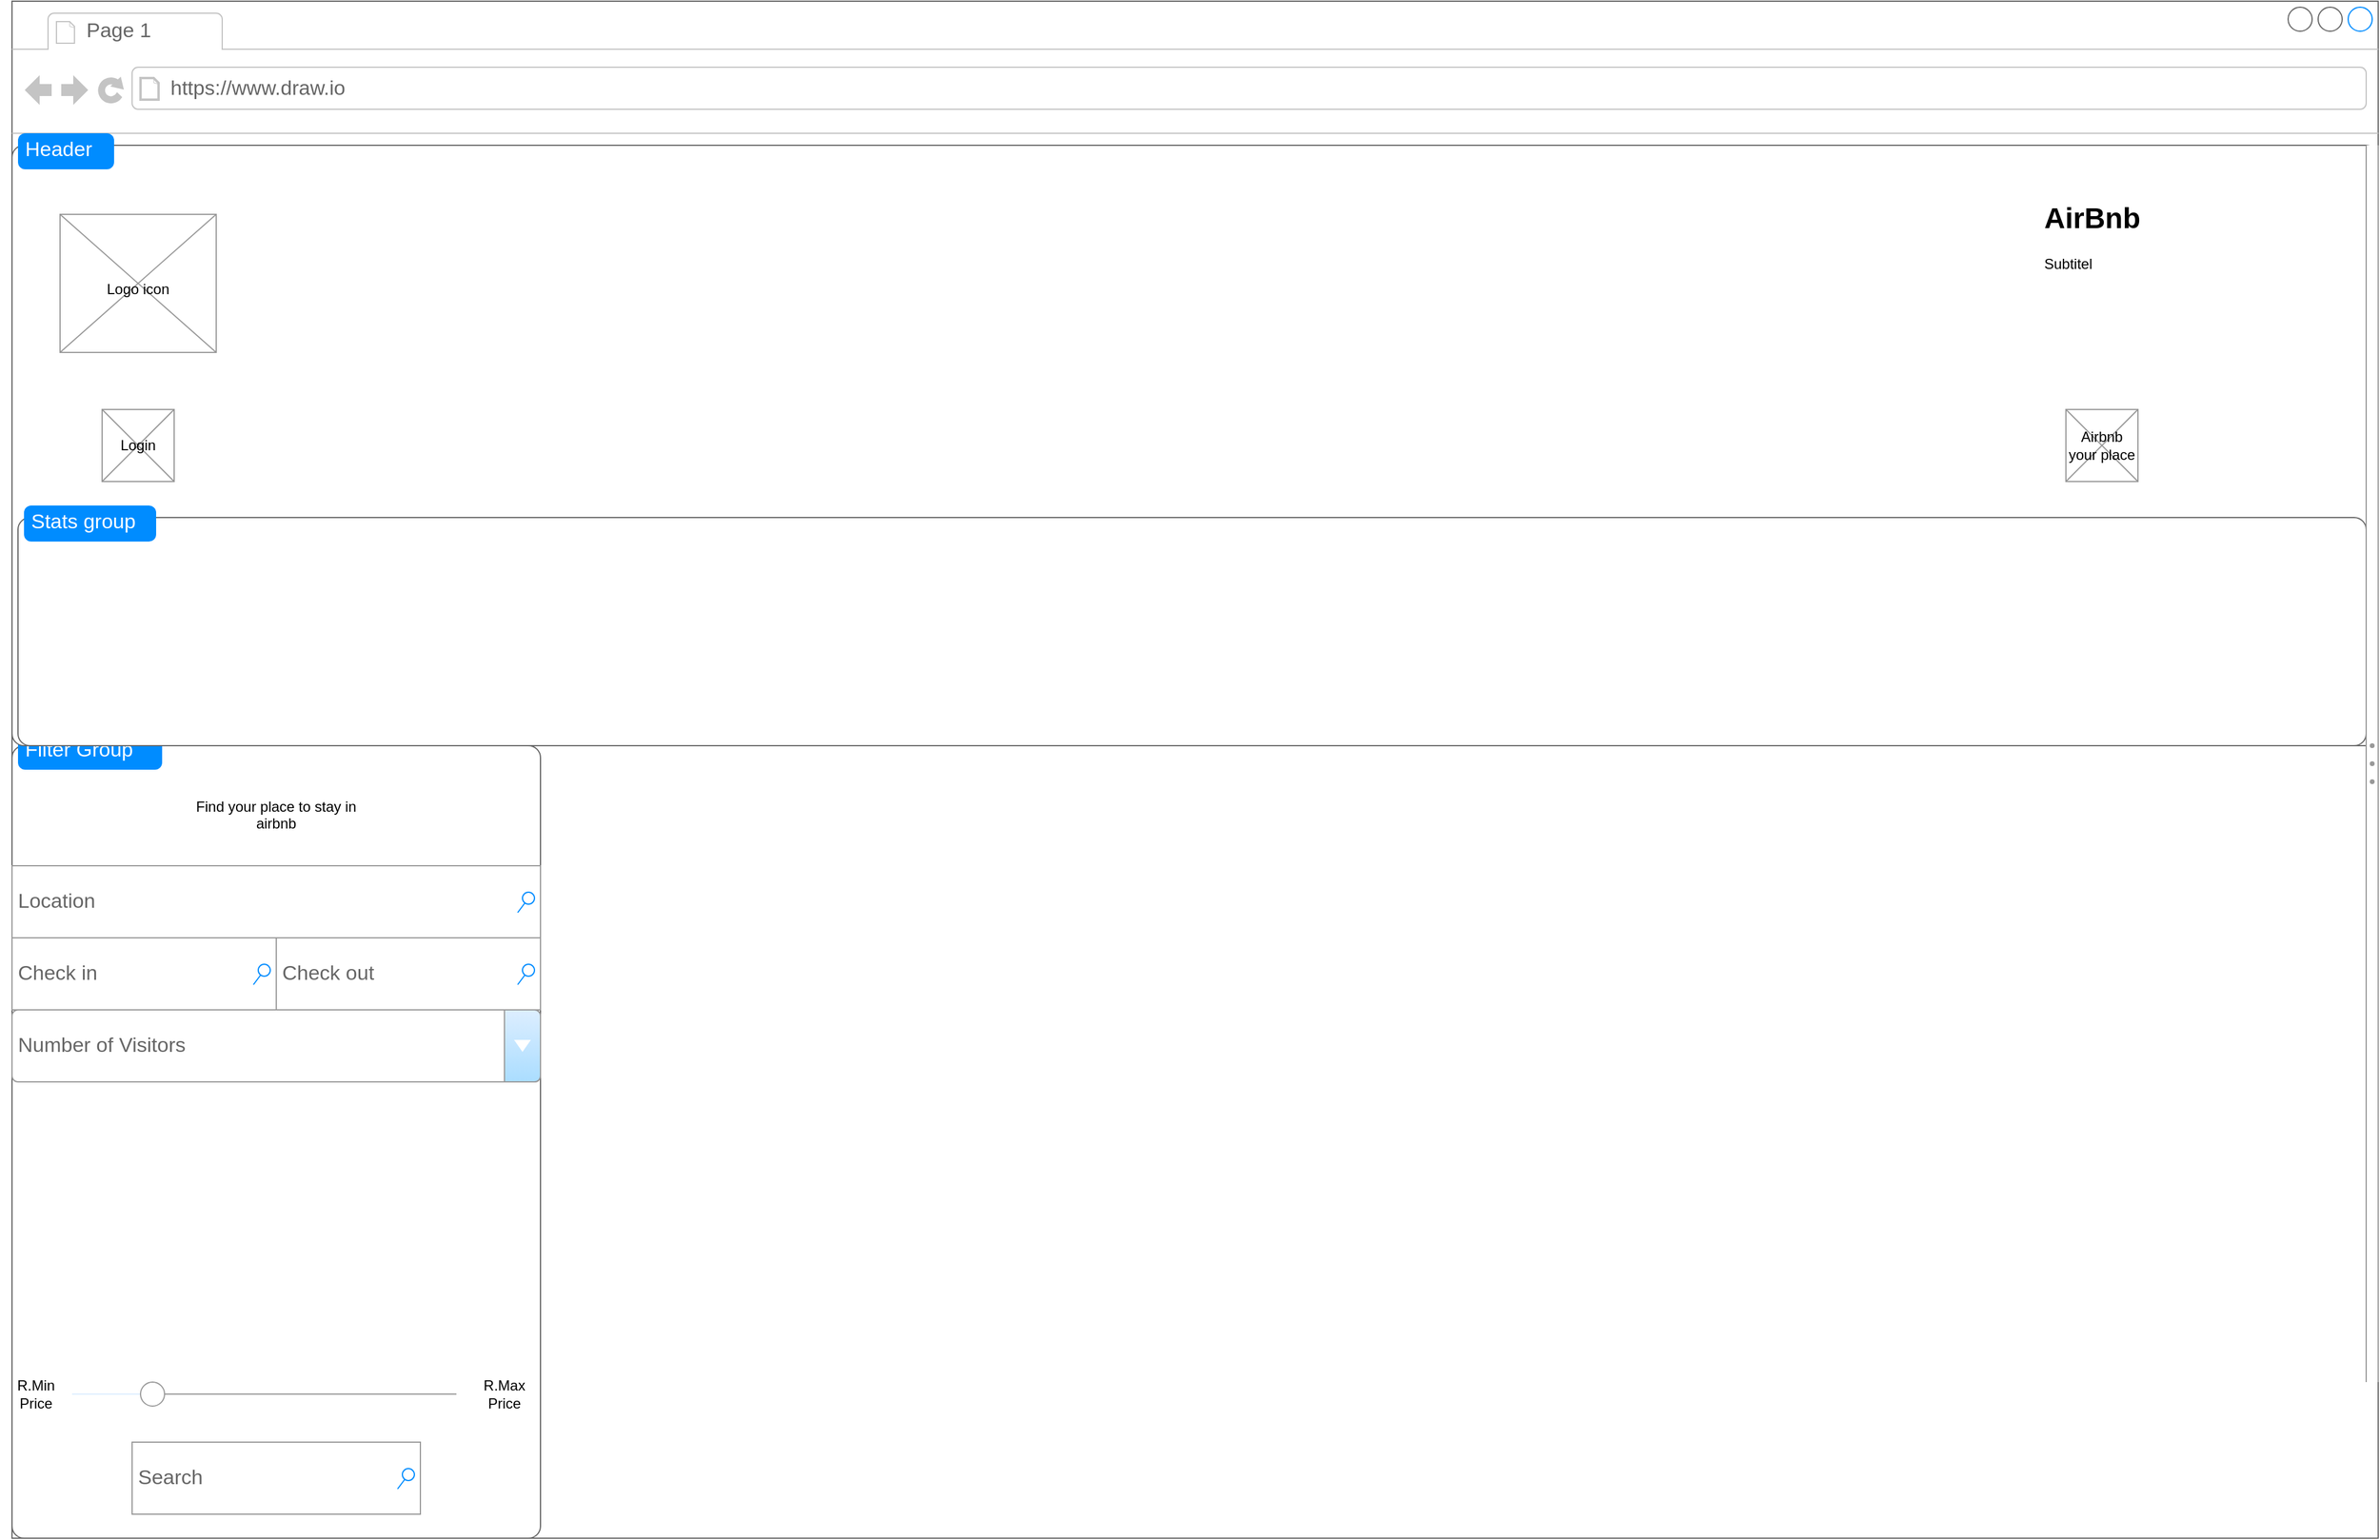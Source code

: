 <mxfile version="28.0.9">
  <diagram name="Page-1" id="XL3Z6UeDdF42PgGiUAsY">
    <mxGraphModel dx="1711" dy="1687" grid="1" gridSize="10" guides="1" tooltips="1" connect="1" arrows="1" fold="1" page="1" pageScale="1" pageWidth="850" pageHeight="1100" math="0" shadow="0">
      <root>
        <mxCell id="0" />
        <mxCell id="1" parent="0" />
        <mxCell id="hxF-pu7DJPC36JIZi9GR-1" value="" style="strokeWidth=1;shadow=0;dashed=0;align=center;html=1;shape=mxgraph.mockup.containers.browserWindow;rSize=0;strokeColor=#666666;strokeColor2=#008cff;strokeColor3=#c4c4c4;mainText=,;recursiveResize=0;" parent="1" vertex="1">
          <mxGeometry x="-810" y="-200" width="1970" height="1280" as="geometry" />
        </mxCell>
        <mxCell id="hxF-pu7DJPC36JIZi9GR-2" value="Page 1" style="strokeWidth=1;shadow=0;dashed=0;align=center;html=1;shape=mxgraph.mockup.containers.anchor;fontSize=17;fontColor=#666666;align=left;whiteSpace=wrap;" parent="hxF-pu7DJPC36JIZi9GR-1" vertex="1">
          <mxGeometry x="60" y="12" width="110" height="26" as="geometry" />
        </mxCell>
        <mxCell id="hxF-pu7DJPC36JIZi9GR-3" value="https://www.draw.io" style="strokeWidth=1;shadow=0;dashed=0;align=center;html=1;shape=mxgraph.mockup.containers.anchor;rSize=0;fontSize=17;fontColor=#666666;align=left;" parent="hxF-pu7DJPC36JIZi9GR-1" vertex="1">
          <mxGeometry x="130" y="60" width="250" height="26" as="geometry" />
        </mxCell>
        <mxCell id="hxF-pu7DJPC36JIZi9GR-18" value="" style="shape=mxgraph.mockup.containers.marginRect;rectMarginTop=10;strokeColor=#666666;strokeWidth=1;dashed=0;rounded=1;arcSize=5;recursiveResize=0;html=1;whiteSpace=wrap;" parent="hxF-pu7DJPC36JIZi9GR-1" vertex="1">
          <mxGeometry y="610" width="440" height="670" as="geometry" />
        </mxCell>
        <mxCell id="hxF-pu7DJPC36JIZi9GR-19" value="Filter Group" style="shape=rect;strokeColor=none;fillColor=#008cff;strokeWidth=1;dashed=0;rounded=1;arcSize=20;fontColor=#ffffff;fontSize=17;spacing=2;spacingTop=-2;align=left;autosize=1;spacingLeft=4;resizeWidth=0;resizeHeight=0;perimeter=none;html=1;whiteSpace=wrap;" parent="hxF-pu7DJPC36JIZi9GR-18" vertex="1">
          <mxGeometry x="5" width="120" height="30" as="geometry" />
        </mxCell>
        <mxCell id="hxF-pu7DJPC36JIZi9GR-20" value="Find your place to stay in airbnb&lt;div&gt;&lt;br&gt;&lt;/div&gt;" style="text;html=1;align=center;verticalAlign=middle;whiteSpace=wrap;rounded=0;" parent="hxF-pu7DJPC36JIZi9GR-18" vertex="1">
          <mxGeometry x="145" y="50" width="150" height="50" as="geometry" />
        </mxCell>
        <mxCell id="hxF-pu7DJPC36JIZi9GR-21" value="Location" style="strokeWidth=1;shadow=0;dashed=0;align=center;html=1;shape=mxgraph.mockup.forms.searchBox;strokeColor=#999999;mainText=;strokeColor2=#008cff;fontColor=#666666;fontSize=17;align=left;spacingLeft=3;whiteSpace=wrap;" parent="hxF-pu7DJPC36JIZi9GR-18" vertex="1">
          <mxGeometry y="110" width="440" height="60" as="geometry" />
        </mxCell>
        <mxCell id="hxF-pu7DJPC36JIZi9GR-22" value="Check in" style="strokeWidth=1;shadow=0;dashed=0;align=center;html=1;shape=mxgraph.mockup.forms.searchBox;strokeColor=#999999;mainText=;strokeColor2=#008cff;fontColor=#666666;fontSize=17;align=left;spacingLeft=3;whiteSpace=wrap;" parent="hxF-pu7DJPC36JIZi9GR-18" vertex="1">
          <mxGeometry y="170" width="220" height="60" as="geometry" />
        </mxCell>
        <mxCell id="hxF-pu7DJPC36JIZi9GR-23" value="Check out" style="strokeWidth=1;shadow=0;dashed=0;align=center;html=1;shape=mxgraph.mockup.forms.searchBox;strokeColor=#999999;mainText=;strokeColor2=#008cff;fontColor=#666666;fontSize=17;align=left;spacingLeft=3;whiteSpace=wrap;" parent="hxF-pu7DJPC36JIZi9GR-18" vertex="1">
          <mxGeometry x="220" y="170" width="220" height="60" as="geometry" />
        </mxCell>
        <mxCell id="8_g2g6Le61ttHoUlPBh9-7" value="" style="verticalLabelPosition=bottom;shadow=0;dashed=0;align=center;html=1;verticalAlign=top;strokeWidth=1;shape=mxgraph.mockup.forms.horSlider;strokeColor=#999999;sliderStyle=basic;sliderPos=20;handleStyle=circle;fillColor2=#ddeeff;" vertex="1" parent="hxF-pu7DJPC36JIZi9GR-18">
          <mxGeometry x="50" y="530" width="320" height="40" as="geometry" />
        </mxCell>
        <mxCell id="8_g2g6Le61ttHoUlPBh9-8" value="R.Min&lt;div&gt;Price&lt;/div&gt;" style="text;html=1;align=center;verticalAlign=middle;whiteSpace=wrap;rounded=0;" vertex="1" parent="hxF-pu7DJPC36JIZi9GR-18">
          <mxGeometry x="-10" y="535" width="60" height="30" as="geometry" />
        </mxCell>
        <mxCell id="8_g2g6Le61ttHoUlPBh9-9" value="R.Max&lt;div&gt;Price&lt;/div&gt;" style="text;html=1;align=center;verticalAlign=middle;whiteSpace=wrap;rounded=0;" vertex="1" parent="hxF-pu7DJPC36JIZi9GR-18">
          <mxGeometry x="380" y="535" width="60" height="30" as="geometry" />
        </mxCell>
        <mxCell id="8_g2g6Le61ttHoUlPBh9-10" value="Search" style="strokeWidth=1;shadow=0;dashed=0;align=center;html=1;shape=mxgraph.mockup.forms.searchBox;strokeColor=#999999;mainText=;strokeColor2=#008cff;fontColor=#666666;fontSize=17;align=left;spacingLeft=3;whiteSpace=wrap;" vertex="1" parent="hxF-pu7DJPC36JIZi9GR-18">
          <mxGeometry x="100" y="590" width="240" height="60" as="geometry" />
        </mxCell>
        <mxCell id="8_g2g6Le61ttHoUlPBh9-12" value="Number of Visitors" style="strokeWidth=1;shadow=0;dashed=0;align=center;html=1;shape=mxgraph.mockup.forms.comboBox;strokeColor=#999999;fillColor=#ddeeff;align=left;fillColor2=#aaddff;mainText=;fontColor=#666666;fontSize=17;spacingLeft=3;" vertex="1" parent="hxF-pu7DJPC36JIZi9GR-18">
          <mxGeometry y="230" width="440" height="60" as="geometry" />
        </mxCell>
        <mxCell id="hxF-pu7DJPC36JIZi9GR-4" value="" style="shape=mxgraph.mockup.containers.marginRect;rectMarginTop=10;strokeColor=#666666;strokeWidth=1;dashed=0;rounded=1;arcSize=5;recursiveResize=0;html=1;whiteSpace=wrap;" parent="1" vertex="1">
          <mxGeometry x="-810" y="-90" width="1970" height="510" as="geometry" />
        </mxCell>
        <mxCell id="hxF-pu7DJPC36JIZi9GR-5" value="Header" style="shape=rect;strokeColor=none;fillColor=#008cff;strokeWidth=1;dashed=0;rounded=1;arcSize=20;fontColor=#ffffff;fontSize=17;spacing=2;spacingTop=-2;align=left;autosize=1;spacingLeft=4;resizeWidth=0;resizeHeight=0;perimeter=none;html=1;whiteSpace=wrap;" parent="hxF-pu7DJPC36JIZi9GR-4" vertex="1">
          <mxGeometry x="5" width="80" height="30" as="geometry" />
        </mxCell>
        <mxCell id="hxF-pu7DJPC36JIZi9GR-7" value="" style="shape=mxgraph.mockup.containers.marginRect;rectMarginTop=10;strokeColor=#666666;strokeWidth=1;dashed=0;rounded=1;arcSize=5;recursiveResize=0;html=1;whiteSpace=wrap;" parent="hxF-pu7DJPC36JIZi9GR-4" vertex="1">
          <mxGeometry x="5" y="310" width="1955" height="200" as="geometry" />
        </mxCell>
        <mxCell id="hxF-pu7DJPC36JIZi9GR-8" value="Stats group" style="shape=rect;strokeColor=none;fillColor=#008cff;strokeWidth=1;dashed=0;rounded=1;arcSize=20;fontColor=#ffffff;fontSize=17;spacing=2;spacingTop=-2;align=left;autosize=1;spacingLeft=4;resizeWidth=0;resizeHeight=0;perimeter=none;html=1;whiteSpace=wrap;" parent="hxF-pu7DJPC36JIZi9GR-7" vertex="1">
          <mxGeometry x="5" width="110" height="30" as="geometry" />
        </mxCell>
        <mxCell id="hxF-pu7DJPC36JIZi9GR-17" value="&lt;h1 style=&quot;margin-top: 0px;&quot;&gt;AirBnb&lt;/h1&gt;&lt;p&gt;Subtitel&lt;/p&gt;" style="text;html=1;whiteSpace=wrap;overflow=hidden;rounded=0;" parent="hxF-pu7DJPC36JIZi9GR-4" vertex="1">
          <mxGeometry x="1690" y="50" width="220" height="160" as="geometry" />
        </mxCell>
        <mxCell id="8_g2g6Le61ttHoUlPBh9-1" value="" style="verticalLabelPosition=bottom;shadow=0;dashed=0;align=center;html=1;verticalAlign=top;strokeWidth=1;shape=mxgraph.mockup.graphics.simpleIcon;strokeColor=#999999;" vertex="1" parent="hxF-pu7DJPC36JIZi9GR-4">
          <mxGeometry x="75" y="230" width="60" height="60" as="geometry" />
        </mxCell>
        <mxCell id="8_g2g6Le61ttHoUlPBh9-2" value="" style="verticalLabelPosition=bottom;shadow=0;dashed=0;align=center;html=1;verticalAlign=top;strokeWidth=1;shape=mxgraph.mockup.graphics.simpleIcon;strokeColor=#999999;" vertex="1" parent="hxF-pu7DJPC36JIZi9GR-4">
          <mxGeometry x="40" y="67.5" width="130" height="115" as="geometry" />
        </mxCell>
        <mxCell id="8_g2g6Le61ttHoUlPBh9-3" value="Logo icon" style="text;html=1;align=center;verticalAlign=middle;whiteSpace=wrap;rounded=0;" vertex="1" parent="hxF-pu7DJPC36JIZi9GR-4">
          <mxGeometry x="75" y="115" width="60" height="30" as="geometry" />
        </mxCell>
        <mxCell id="8_g2g6Le61ttHoUlPBh9-4" value="Login" style="text;html=1;align=center;verticalAlign=middle;whiteSpace=wrap;rounded=0;" vertex="1" parent="hxF-pu7DJPC36JIZi9GR-4">
          <mxGeometry x="75" y="245" width="60" height="30" as="geometry" />
        </mxCell>
        <mxCell id="8_g2g6Le61ttHoUlPBh9-5" value="" style="verticalLabelPosition=bottom;shadow=0;dashed=0;align=center;html=1;verticalAlign=top;strokeWidth=1;shape=mxgraph.mockup.graphics.simpleIcon;strokeColor=#999999;" vertex="1" parent="hxF-pu7DJPC36JIZi9GR-4">
          <mxGeometry x="1710" y="230" width="60" height="60" as="geometry" />
        </mxCell>
        <mxCell id="8_g2g6Le61ttHoUlPBh9-6" value="Airbnb your place" style="text;html=1;align=center;verticalAlign=middle;whiteSpace=wrap;rounded=0;" vertex="1" parent="hxF-pu7DJPC36JIZi9GR-4">
          <mxGeometry x="1710" y="245" width="60" height="30" as="geometry" />
        </mxCell>
        <mxCell id="hxF-pu7DJPC36JIZi9GR-15" value="" style="verticalLabelPosition=bottom;shadow=0;dashed=0;align=center;html=1;verticalAlign=top;strokeWidth=1;shape=mxgraph.mockup.forms.splitter;strokeColor=#999999;direction=north;" parent="1" vertex="1">
          <mxGeometry x="1150" y="-80" width="10" height="1030" as="geometry" />
        </mxCell>
      </root>
    </mxGraphModel>
  </diagram>
</mxfile>
